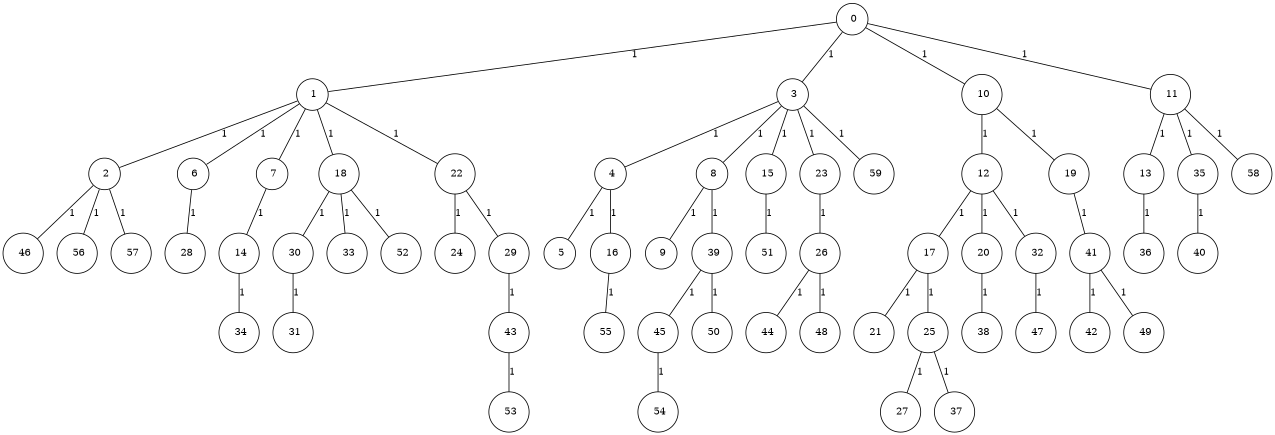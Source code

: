 graph G {
size="8.5,11;"
ratio = "expand;"
fixedsize="true;"
overlap="scale;"
node[shape=circle,width=.12,hight=.12,fontsize=12]
edge[fontsize=12]

0[label=" 0" color=black, pos="2.8948306,2.7159018!"];
1[label=" 1" color=black, pos="2.3148729,0.29358376!"];
2[label=" 2" color=black, pos="1.6223907,2.4648496!"];
3[label=" 3" color=black, pos="2.9696746,0.6078601!"];
4[label=" 4" color=black, pos="1.7970589,0.56980658!"];
5[label=" 5" color=black, pos="2.599531,1.7700893!"];
6[label=" 6" color=black, pos="1.3248741,2.2311655!"];
7[label=" 7" color=black, pos="1.099183,0.017819804!"];
8[label=" 8" color=black, pos="0.24553445,0.67237218!"];
9[label=" 9" color=black, pos="2.9109483,1.2016976!"];
10[label=" 10" color=black, pos="2.6319934,1.6799109!"];
11[label=" 11" color=black, pos="1.802288,1.105066!"];
12[label=" 12" color=black, pos="1.1100361,0.77631983!"];
13[label=" 13" color=black, pos="0.88201876,1.9573183!"];
14[label=" 14" color=black, pos="2.3683468,2.3569439!"];
15[label=" 15" color=black, pos="2.2305811,1.4615433!"];
16[label=" 16" color=black, pos="0.10848535,1.0365229!"];
17[label=" 17" color=black, pos="0.099871379,1.5527728!"];
18[label=" 18" color=black, pos="0.90476775,1.3335328!"];
19[label=" 19" color=black, pos="1.5204547,1.3064026!"];
20[label=" 20" color=black, pos="1.1134714,1.3400579!"];
21[label=" 21" color=black, pos="1.6291316,0.20238303!"];
22[label=" 22" color=black, pos="2.4858599,0.46500808!"];
23[label=" 23" color=black, pos="1.9340907,0.19255651!"];
24[label=" 24" color=black, pos="1.0604668,2.0620097!"];
25[label=" 25" color=black, pos="0.46729992,2.892203!"];
26[label=" 26" color=black, pos="0.84746618,2.0791234!"];
27[label=" 27" color=black, pos="0.66433467,1.9984117!"];
28[label=" 28" color=black, pos="0.46824845,0.77329633!"];
29[label=" 29" color=black, pos="2.6358457,2.0948584!"];
30[label=" 30" color=black, pos="1.5350063,1.8381466!"];
31[label=" 31" color=black, pos="0.48641779,0.51167302!"];
32[label=" 32" color=black, pos="2.2597825,0.70722273!"];
33[label=" 33" color=black, pos="2.1884652,1.0991501!"];
34[label=" 34" color=black, pos="0.82516151,1.4038523!"];
35[label=" 35" color=black, pos="1.5637995,2.2673023!"];
36[label=" 36" color=black, pos="2.7407335,0.12942801!"];
37[label=" 37" color=black, pos="0.016277988,1.4982847!"];
38[label=" 38" color=black, pos="0.78415283,0.020381298!"];
39[label=" 39" color=black, pos="2.3671344,1.8174552!"];
40[label=" 40" color=black, pos="2.1057371,0.35399933!"];
41[label=" 41" color=black, pos="1.1241036,1.3301338!"];
42[label=" 42" color=black, pos="2.6314229,2.4387613!"];
43[label=" 43" color=black, pos="0.13625002,0.22727044!"];
44[label=" 44" color=black, pos="0.74666224,2.2535627!"];
45[label=" 45" color=black, pos="1.5809848,2.3142245!"];
46[label=" 46" color=black, pos="0.088278712,2.6357083!"];
47[label=" 47" color=black, pos="2.8666601,2.08233!"];
48[label=" 48" color=black, pos="2.9778414,1.2665995!"];
49[label=" 49" color=black, pos="0.88947878,2.0512101!"];
50[label=" 50" color=black, pos="0.33071935,2.7161242!"];
51[label=" 51" color=black, pos="2.1960351,1.3439529!"];
52[label=" 52" color=black, pos="0.30009304,0.70563751!"];
53[label=" 53" color=black, pos="2.3493629,2.2462155!"];
54[label=" 54" color=black, pos="0.35446787,2.8930548!"];
55[label=" 55" color=black, pos="0.33508728,2.1935252!"];
56[label=" 56" color=black, pos="1.4117142,1.4148737!"];
57[label=" 57" color=black, pos="0.056858063,2.8220947!"];
58[label=" 58" color=black, pos="2.9560553,0.85454678!"];
59[label=" 59" color=black, pos="1.4816134,2.0947876!"];
0--1[label="1"]
0--3[label="1"]
0--10[label="1"]
0--11[label="1"]
1--2[label="1"]
1--6[label="1"]
1--7[label="1"]
1--18[label="1"]
1--22[label="1"]
2--46[label="1"]
2--56[label="1"]
2--57[label="1"]
3--4[label="1"]
3--8[label="1"]
3--15[label="1"]
3--23[label="1"]
3--59[label="1"]
4--5[label="1"]
4--16[label="1"]
6--28[label="1"]
7--14[label="1"]
8--9[label="1"]
8--39[label="1"]
10--12[label="1"]
10--19[label="1"]
11--13[label="1"]
11--35[label="1"]
11--58[label="1"]
12--17[label="1"]
12--20[label="1"]
12--32[label="1"]
13--36[label="1"]
14--34[label="1"]
15--51[label="1"]
16--55[label="1"]
17--21[label="1"]
17--25[label="1"]
18--30[label="1"]
18--33[label="1"]
18--52[label="1"]
19--41[label="1"]
20--38[label="1"]
22--24[label="1"]
22--29[label="1"]
23--26[label="1"]
25--27[label="1"]
25--37[label="1"]
26--44[label="1"]
26--48[label="1"]
29--43[label="1"]
30--31[label="1"]
32--47[label="1"]
35--40[label="1"]
39--45[label="1"]
39--50[label="1"]
41--42[label="1"]
41--49[label="1"]
43--53[label="1"]
45--54[label="1"]

}
